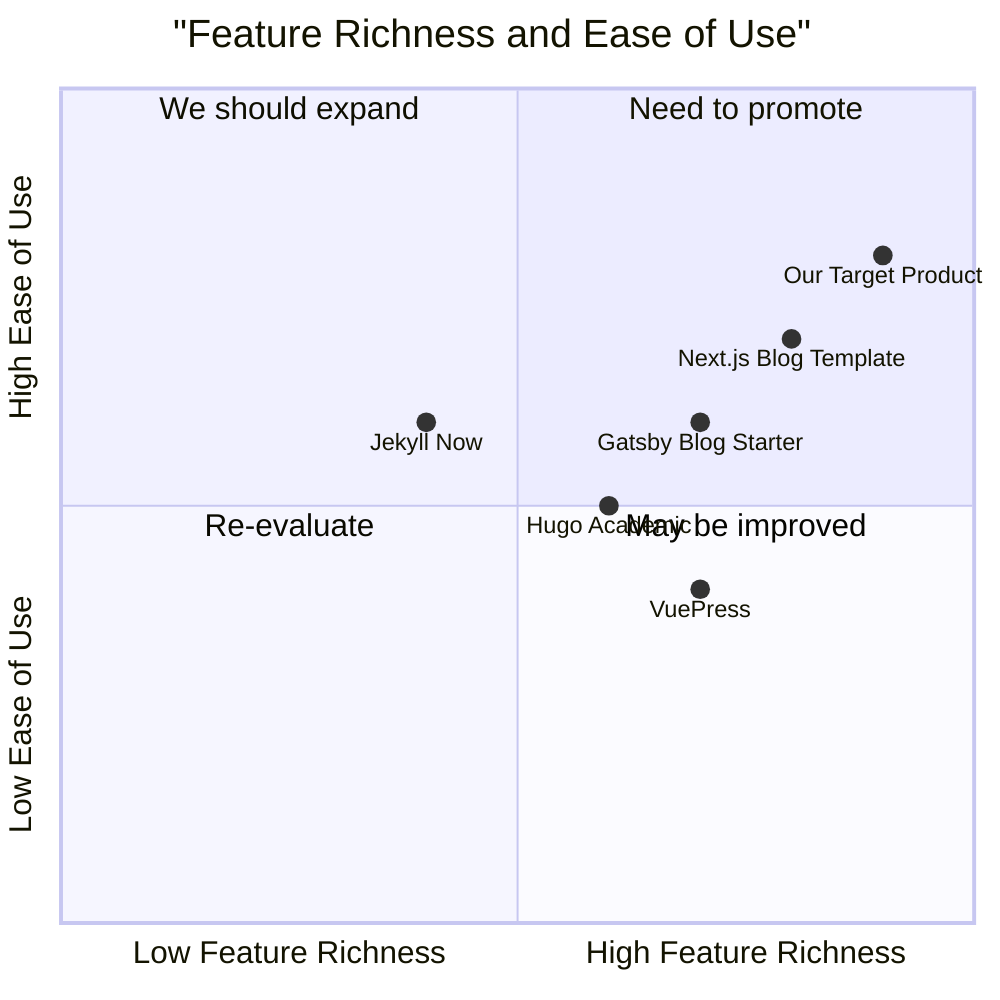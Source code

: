 quadrantChart
    title "Feature Richness and Ease of Use"
    x-axis "Low Feature Richness" --> "High Feature Richness"
    y-axis "Low Ease of Use" --> "High Ease of Use"
    quadrant-1 "Need to promote"
    quadrant-2 "We should expand"
    quadrant-3 "Re-evaluate"
    quadrant-4 "May be improved"
    "Next.js Blog Template": [0.8, 0.7]
    "Gatsby Blog Starter": [0.7, 0.6]
    "Hugo Academic": [0.6, 0.5]
    "Jekyll Now": [0.4, 0.6]
    "VuePress": [0.7, 0.4]
    "Our Target Product": [0.9, 0.8]